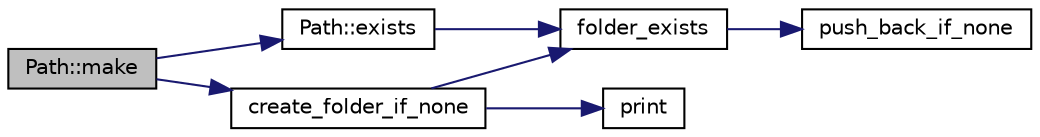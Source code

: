 digraph "Path::make"
{
 // LATEX_PDF_SIZE
  edge [fontname="Helvetica",fontsize="10",labelfontname="Helvetica",labelfontsize="10"];
  node [fontname="Helvetica",fontsize="10",shape=record];
  rankdir="LR";
  Node1 [label="Path::make",height=0.2,width=0.4,color="black", fillcolor="grey75", style="filled", fontcolor="black",tooltip=" "];
  Node1 -> Node2 [color="midnightblue",fontsize="10",style="solid",fontname="Helvetica"];
  Node2 [label="create_folder_if_none",height=0.2,width=0.4,color="black", fillcolor="white", style="filled",URL="$files__functions_8hpp.html#af52310dd2d55713265daa0e58dd7bf21",tooltip=" "];
  Node2 -> Node3 [color="midnightblue",fontsize="10",style="solid",fontname="Helvetica"];
  Node3 [label="folder_exists",height=0.2,width=0.4,color="black", fillcolor="white", style="filled",URL="$files__functions_8hpp.html#a6d7a6f0ccbecfe41730c211f472cfcb3",tooltip=" "];
  Node3 -> Node4 [color="midnightblue",fontsize="10",style="solid",fontname="Helvetica"];
  Node4 [label="push_back_if_none",height=0.2,width=0.4,color="black", fillcolor="white", style="filled",URL="$files__functions_8hpp.html#a4a072faccd444b8907dffd96e6211461",tooltip=" "];
  Node2 -> Node5 [color="midnightblue",fontsize="10",style="solid",fontname="Helvetica"];
  Node5 [label="print",height=0.2,width=0.4,color="black", fillcolor="white", style="filled",URL="$utils_8hpp.html#a66ca7a7876bba06ed99b2fa6945cd2b0",tooltip=" "];
  Node1 -> Node6 [color="midnightblue",fontsize="10",style="solid",fontname="Helvetica"];
  Node6 [label="Path::exists",height=0.2,width=0.4,color="black", fillcolor="white", style="filled",URL="$class_path.html#aecd02f464b364bc26631bcb65e44843b",tooltip=" "];
  Node6 -> Node3 [color="midnightblue",fontsize="10",style="solid",fontname="Helvetica"];
}
